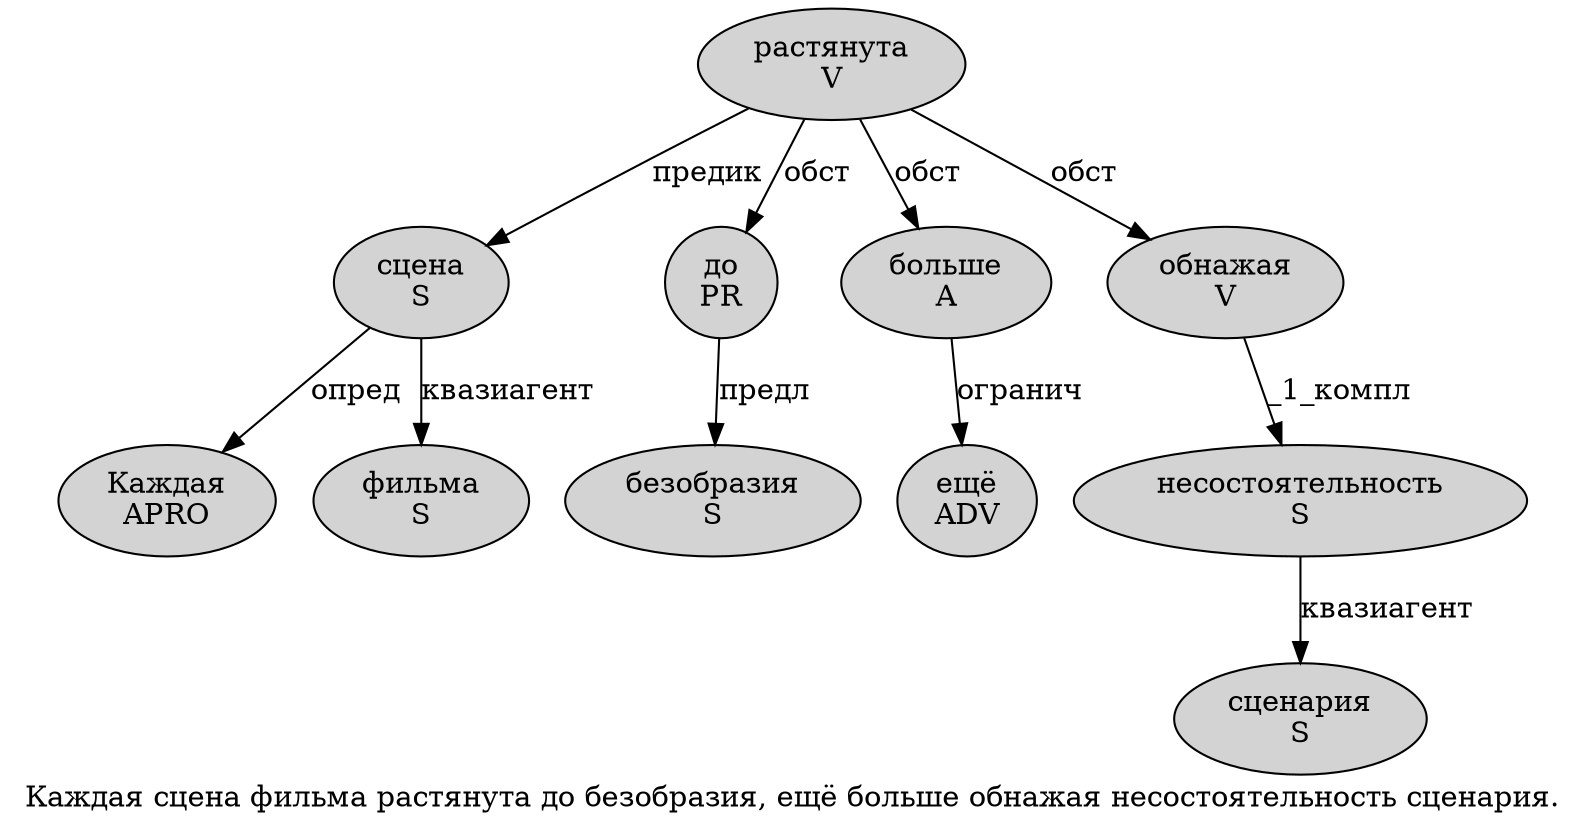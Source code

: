 digraph SENTENCE_2702 {
	graph [label="Каждая сцена фильма растянута до безобразия, ещё больше обнажая несостоятельность сценария."]
	node [style=filled]
		0 [label="Каждая
APRO" color="" fillcolor=lightgray penwidth=1 shape=ellipse]
		1 [label="сцена
S" color="" fillcolor=lightgray penwidth=1 shape=ellipse]
		2 [label="фильма
S" color="" fillcolor=lightgray penwidth=1 shape=ellipse]
		3 [label="растянута
V" color="" fillcolor=lightgray penwidth=1 shape=ellipse]
		4 [label="до
PR" color="" fillcolor=lightgray penwidth=1 shape=ellipse]
		5 [label="безобразия
S" color="" fillcolor=lightgray penwidth=1 shape=ellipse]
		7 [label="ещё
ADV" color="" fillcolor=lightgray penwidth=1 shape=ellipse]
		8 [label="больше
A" color="" fillcolor=lightgray penwidth=1 shape=ellipse]
		9 [label="обнажая
V" color="" fillcolor=lightgray penwidth=1 shape=ellipse]
		10 [label="несостоятельность
S" color="" fillcolor=lightgray penwidth=1 shape=ellipse]
		11 [label="сценария
S" color="" fillcolor=lightgray penwidth=1 shape=ellipse]
			8 -> 7 [label="огранич"]
			4 -> 5 [label="предл"]
			3 -> 1 [label="предик"]
			3 -> 4 [label="обст"]
			3 -> 8 [label="обст"]
			3 -> 9 [label="обст"]
			9 -> 10 [label="_1_компл"]
			10 -> 11 [label="квазиагент"]
			1 -> 0 [label="опред"]
			1 -> 2 [label="квазиагент"]
}